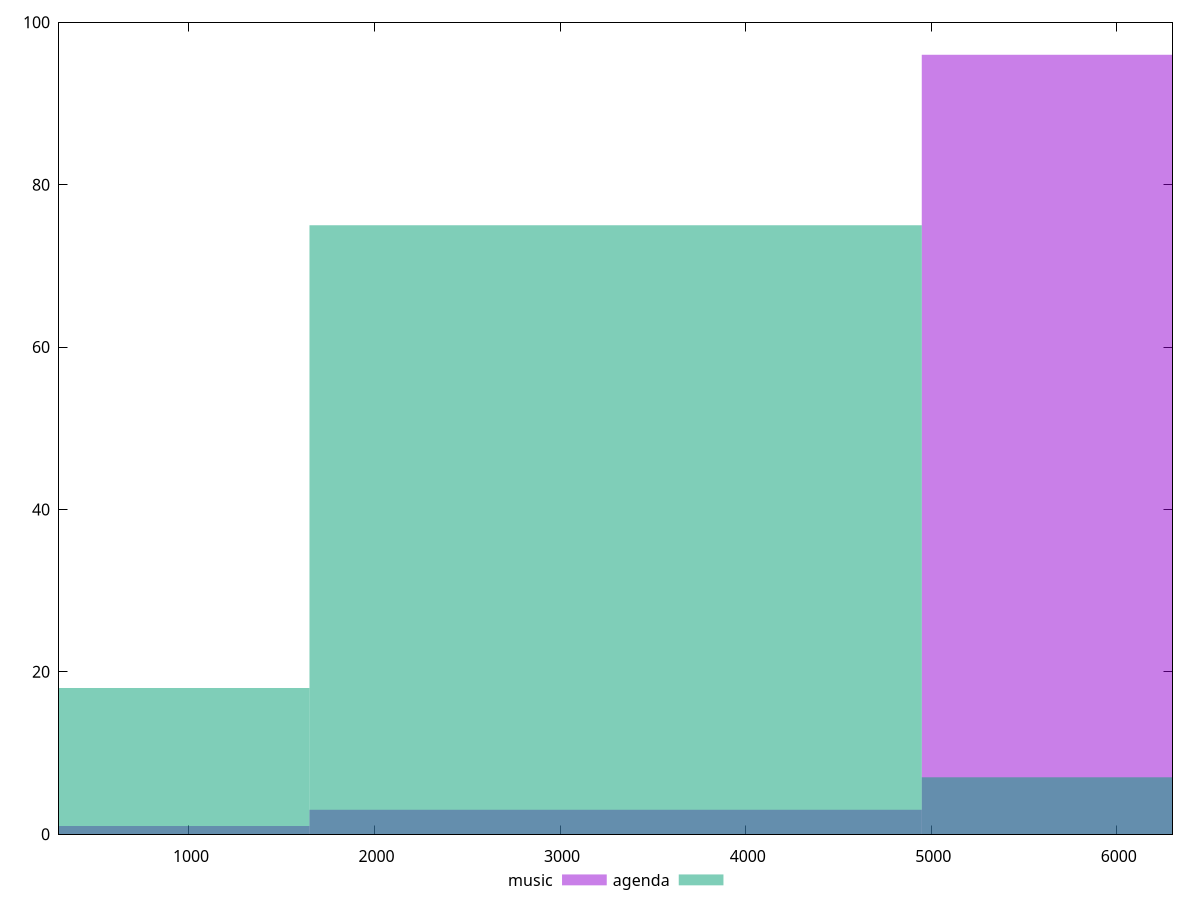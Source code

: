 reset

$music <<EOF
3299.2812617294735 3
6598.562523458947 96
0 1
EOF

$agenda <<EOF
3299.2812617294735 75
6598.562523458947 7
0 18
EOF

set key outside below
set boxwidth 3299.2812617294735
set xrange [300:6300]
set yrange [0:100]
set trange [0:100]
set style fill transparent solid 0.5 noborder
set terminal svg size 640, 500 enhanced background rgb 'white'
set output "report/report_00029_2021-02-24T13-36-40.390Z/uses-text-compression/comparison/histogram/0_vs_1.svg"

plot $music title "music" with boxes, \
     $agenda title "agenda" with boxes

reset
